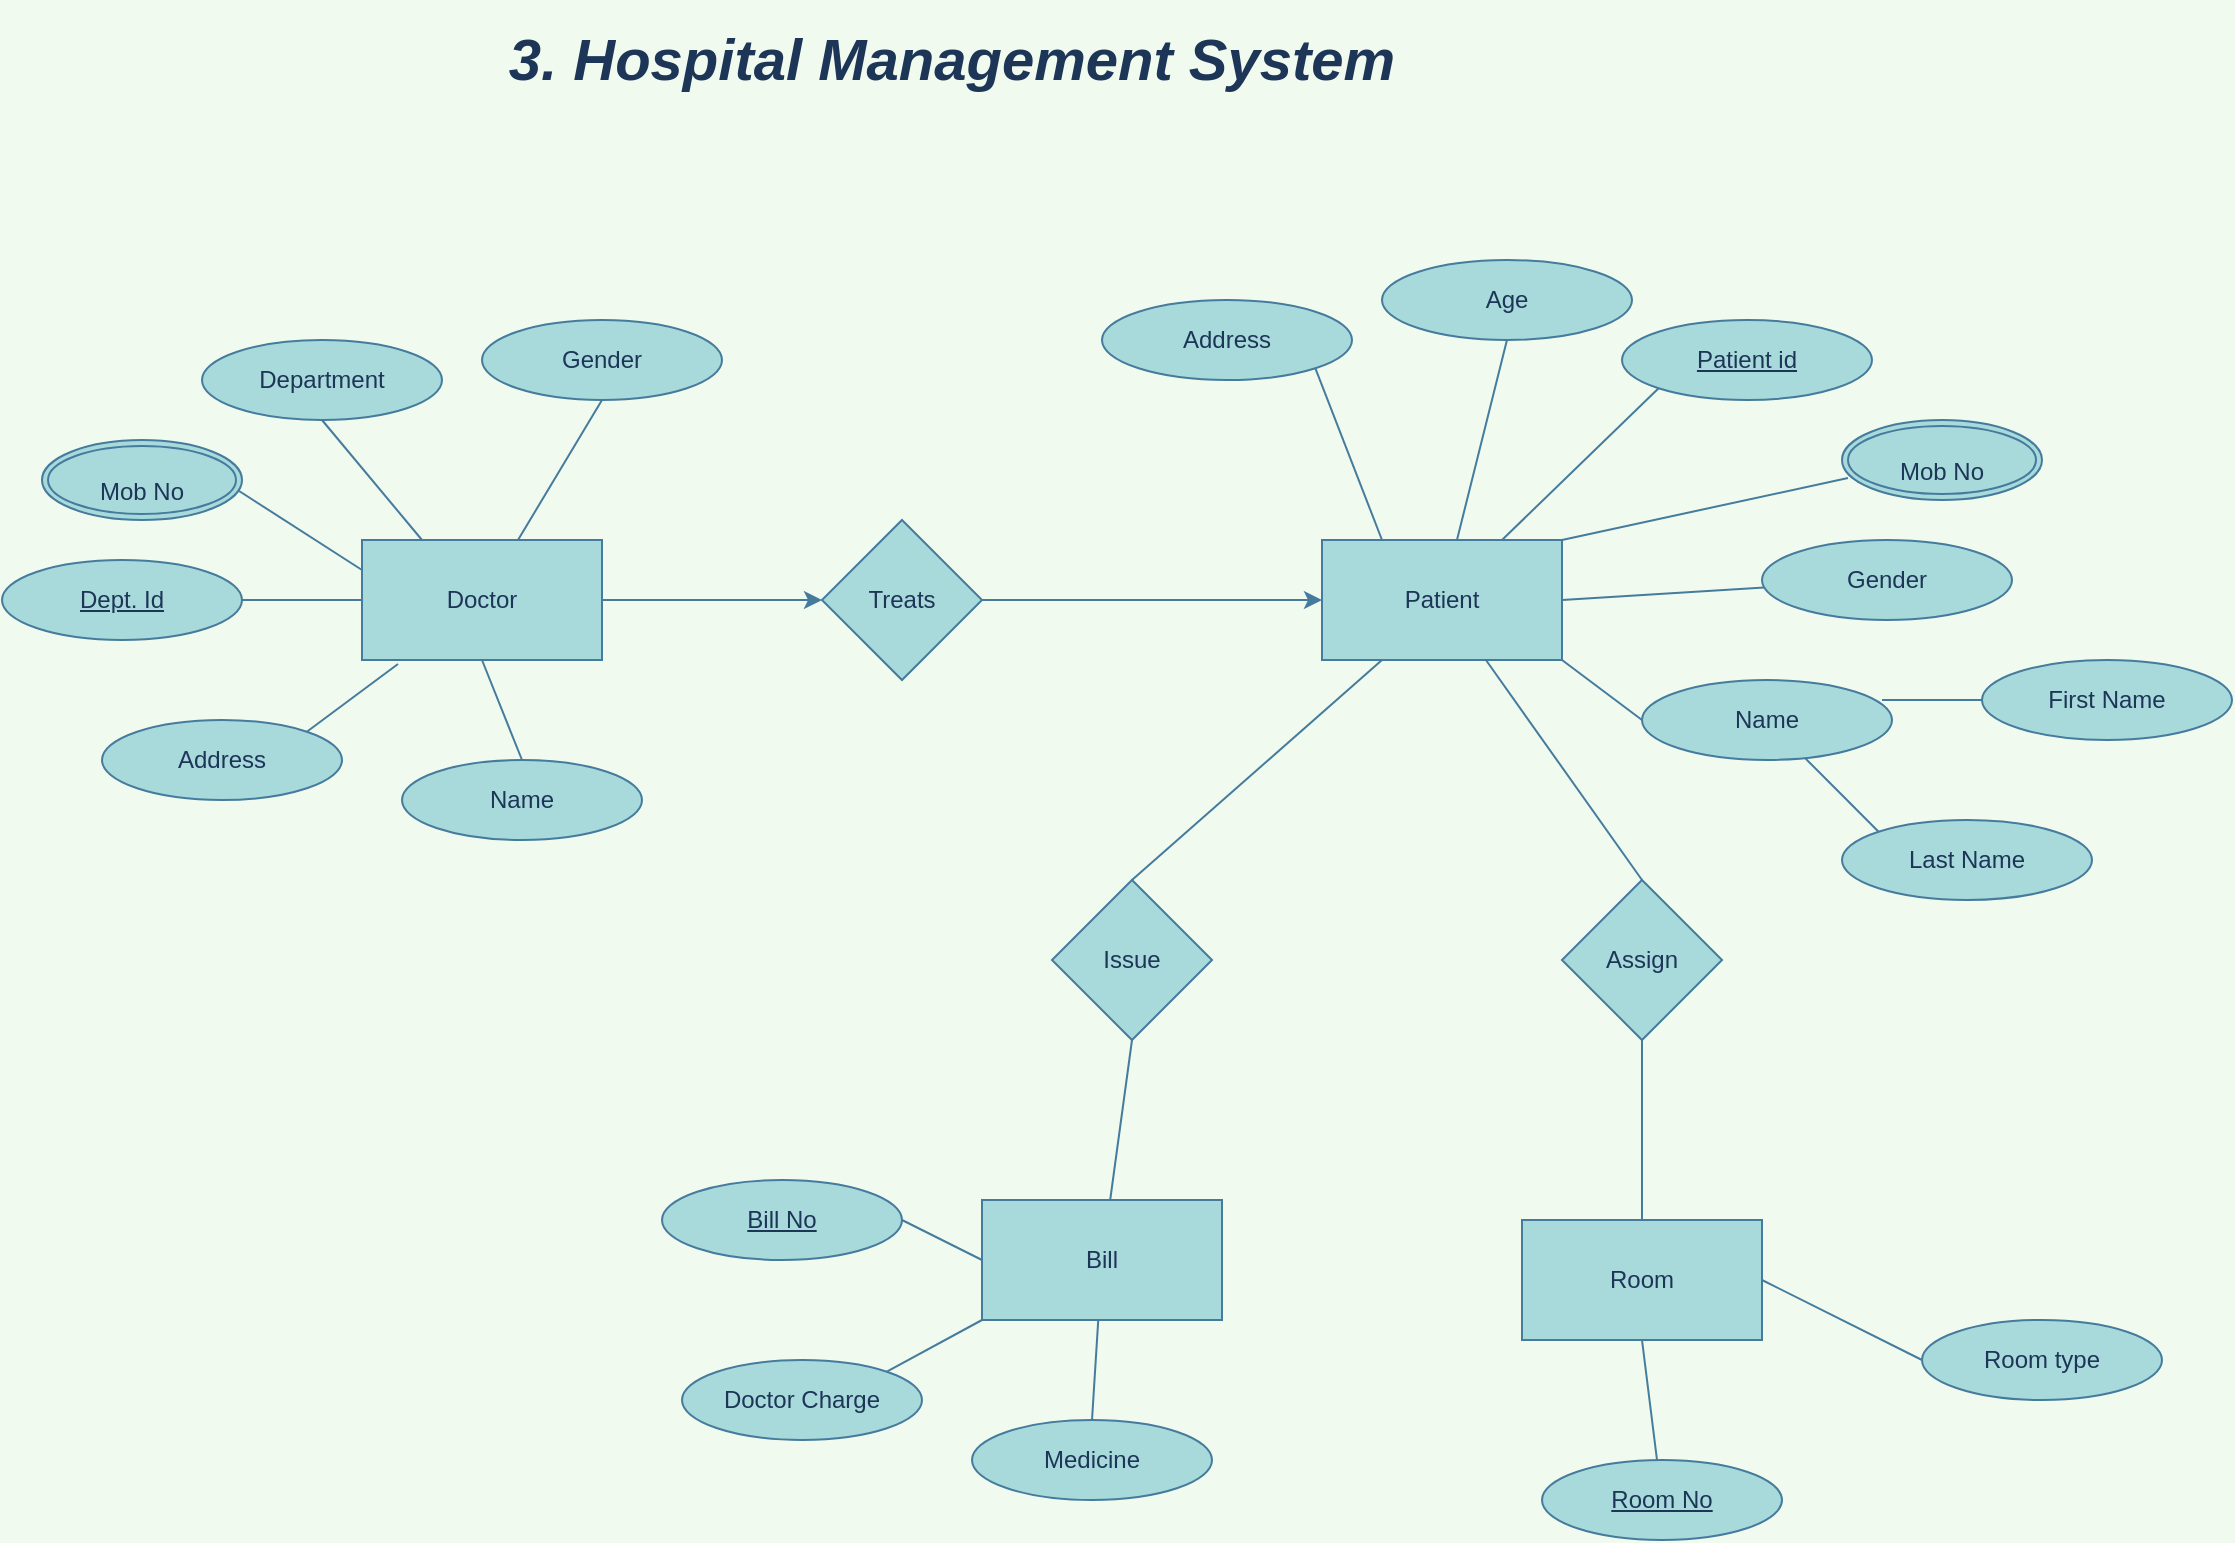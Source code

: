 <mxfile version="13.6.3" type="github">
  <diagram id="R2lEEEUBdFMjLlhIrx00" name="Page-1">
    <mxGraphModel dx="868" dy="450" grid="1" gridSize="10" guides="1" tooltips="1" connect="1" arrows="1" fold="1" page="1" pageScale="1" pageWidth="1169" pageHeight="1654" background="#F1FAEE" math="0" shadow="0" extFonts="Permanent Marker^https://fonts.googleapis.com/css?family=Permanent+Marker">
      <root>
        <mxCell id="0" />
        <mxCell id="1" parent="0" />
        <mxCell id="_eVWGeXYlSwZRmj96UgA-4" style="edgeStyle=orthogonalEdgeStyle;rounded=0;orthogonalLoop=1;jettySize=auto;html=1;exitX=1;exitY=0.5;exitDx=0;exitDy=0;entryX=0;entryY=0.5;entryDx=0;entryDy=0;labelBackgroundColor=#F1FAEE;strokeColor=#457B9D;fontColor=#1D3557;" edge="1" parent="1" source="_eVWGeXYlSwZRmj96UgA-1" target="_eVWGeXYlSwZRmj96UgA-2">
          <mxGeometry relative="1" as="geometry" />
        </mxCell>
        <mxCell id="_eVWGeXYlSwZRmj96UgA-13" style="rounded=0;orthogonalLoop=1;jettySize=auto;html=1;exitX=0.25;exitY=0;exitDx=0;exitDy=0;endArrow=none;endFill=0;entryX=0.5;entryY=1;entryDx=0;entryDy=0;labelBackgroundColor=#F1FAEE;strokeColor=#457B9D;fontColor=#1D3557;" edge="1" parent="1" source="_eVWGeXYlSwZRmj96UgA-1" target="_eVWGeXYlSwZRmj96UgA-6">
          <mxGeometry relative="1" as="geometry">
            <mxPoint x="210" y="270" as="targetPoint" />
          </mxGeometry>
        </mxCell>
        <mxCell id="_eVWGeXYlSwZRmj96UgA-58" style="edgeStyle=none;rounded=1;sketch=0;orthogonalLoop=1;jettySize=auto;html=1;exitX=0;exitY=0.25;exitDx=0;exitDy=0;endArrow=none;endFill=0;strokeColor=#457B9D;fillColor=#A8DADC;fontSize=29;fontColor=#1D3557;" edge="1" parent="1" source="_eVWGeXYlSwZRmj96UgA-1">
          <mxGeometry relative="1" as="geometry">
            <mxPoint x="160" y="290" as="targetPoint" />
          </mxGeometry>
        </mxCell>
        <mxCell id="_eVWGeXYlSwZRmj96UgA-1" value="Doctor" style="rounded=0;whiteSpace=wrap;html=1;fillColor=#A8DADC;strokeColor=#457B9D;fontColor=#1D3557;" vertex="1" parent="1">
          <mxGeometry x="230" y="320" width="120" height="60" as="geometry" />
        </mxCell>
        <mxCell id="_eVWGeXYlSwZRmj96UgA-5" style="edgeStyle=orthogonalEdgeStyle;rounded=0;orthogonalLoop=1;jettySize=auto;html=1;exitX=1;exitY=0.5;exitDx=0;exitDy=0;labelBackgroundColor=#F1FAEE;strokeColor=#457B9D;fontColor=#1D3557;" edge="1" parent="1" source="_eVWGeXYlSwZRmj96UgA-2" target="_eVWGeXYlSwZRmj96UgA-3">
          <mxGeometry relative="1" as="geometry" />
        </mxCell>
        <mxCell id="_eVWGeXYlSwZRmj96UgA-2" value="Treats" style="rhombus;whiteSpace=wrap;html=1;fillColor=#A8DADC;strokeColor=#457B9D;fontColor=#1D3557;" vertex="1" parent="1">
          <mxGeometry x="460" y="310" width="80" height="80" as="geometry" />
        </mxCell>
        <mxCell id="_eVWGeXYlSwZRmj96UgA-56" style="rounded=1;sketch=0;orthogonalLoop=1;jettySize=auto;html=1;exitX=1;exitY=0;exitDx=0;exitDy=0;strokeColor=#457B9D;fillColor=#A8DADC;fontSize=29;fontColor=#1D3557;entryX=0.03;entryY=0.725;entryDx=0;entryDy=0;entryPerimeter=0;endArrow=none;endFill=0;" edge="1" parent="1" source="_eVWGeXYlSwZRmj96UgA-3" target="_eVWGeXYlSwZRmj96UgA-55">
          <mxGeometry relative="1" as="geometry">
            <mxPoint x="880" y="300" as="targetPoint" />
          </mxGeometry>
        </mxCell>
        <mxCell id="_eVWGeXYlSwZRmj96UgA-3" value="Patient" style="rounded=0;whiteSpace=wrap;html=1;fillColor=#A8DADC;strokeColor=#457B9D;fontColor=#1D3557;" vertex="1" parent="1">
          <mxGeometry x="710" y="320" width="120" height="60" as="geometry" />
        </mxCell>
        <mxCell id="_eVWGeXYlSwZRmj96UgA-6" value="Department" style="ellipse;whiteSpace=wrap;html=1;fillColor=#A8DADC;strokeColor=#457B9D;fontColor=#1D3557;" vertex="1" parent="1">
          <mxGeometry x="150" y="220" width="120" height="40" as="geometry" />
        </mxCell>
        <mxCell id="_eVWGeXYlSwZRmj96UgA-15" style="edgeStyle=none;rounded=0;orthogonalLoop=1;jettySize=auto;html=1;exitX=1;exitY=0.5;exitDx=0;exitDy=0;entryX=0;entryY=0.5;entryDx=0;entryDy=0;endArrow=none;endFill=0;labelBackgroundColor=#F1FAEE;strokeColor=#457B9D;fontColor=#1D3557;" edge="1" parent="1" source="_eVWGeXYlSwZRmj96UgA-8" target="_eVWGeXYlSwZRmj96UgA-1">
          <mxGeometry relative="1" as="geometry" />
        </mxCell>
        <mxCell id="_eVWGeXYlSwZRmj96UgA-8" value="&lt;u&gt;Dept. Id&lt;/u&gt;" style="ellipse;whiteSpace=wrap;html=1;fillColor=#A8DADC;strokeColor=#457B9D;fontColor=#1D3557;" vertex="1" parent="1">
          <mxGeometry x="50" y="330" width="120" height="40" as="geometry" />
        </mxCell>
        <mxCell id="_eVWGeXYlSwZRmj96UgA-18" style="edgeStyle=none;rounded=0;orthogonalLoop=1;jettySize=auto;html=1;exitX=0.5;exitY=1;exitDx=0;exitDy=0;endArrow=none;endFill=0;labelBackgroundColor=#F1FAEE;strokeColor=#457B9D;fontColor=#1D3557;" edge="1" parent="1" source="_eVWGeXYlSwZRmj96UgA-9" target="_eVWGeXYlSwZRmj96UgA-1">
          <mxGeometry relative="1" as="geometry" />
        </mxCell>
        <mxCell id="_eVWGeXYlSwZRmj96UgA-9" value="Gender" style="ellipse;whiteSpace=wrap;html=1;fillColor=#A8DADC;strokeColor=#457B9D;fontColor=#1D3557;" vertex="1" parent="1">
          <mxGeometry x="290" y="210" width="120" height="40" as="geometry" />
        </mxCell>
        <mxCell id="_eVWGeXYlSwZRmj96UgA-16" style="edgeStyle=none;rounded=0;orthogonalLoop=1;jettySize=auto;html=1;exitX=1;exitY=0;exitDx=0;exitDy=0;entryX=0.15;entryY=1.033;entryDx=0;entryDy=0;entryPerimeter=0;endArrow=none;endFill=0;labelBackgroundColor=#F1FAEE;strokeColor=#457B9D;fontColor=#1D3557;" edge="1" parent="1" source="_eVWGeXYlSwZRmj96UgA-10" target="_eVWGeXYlSwZRmj96UgA-1">
          <mxGeometry relative="1" as="geometry" />
        </mxCell>
        <mxCell id="_eVWGeXYlSwZRmj96UgA-10" value="Address" style="ellipse;whiteSpace=wrap;html=1;fillColor=#A8DADC;strokeColor=#457B9D;fontColor=#1D3557;" vertex="1" parent="1">
          <mxGeometry x="100" y="410" width="120" height="40" as="geometry" />
        </mxCell>
        <mxCell id="_eVWGeXYlSwZRmj96UgA-17" style="edgeStyle=none;rounded=0;orthogonalLoop=1;jettySize=auto;html=1;exitX=0.5;exitY=0;exitDx=0;exitDy=0;entryX=0.5;entryY=1;entryDx=0;entryDy=0;endArrow=none;endFill=0;labelBackgroundColor=#F1FAEE;strokeColor=#457B9D;fontColor=#1D3557;" edge="1" parent="1" source="_eVWGeXYlSwZRmj96UgA-11" target="_eVWGeXYlSwZRmj96UgA-1">
          <mxGeometry relative="1" as="geometry" />
        </mxCell>
        <mxCell id="_eVWGeXYlSwZRmj96UgA-11" value="Name" style="ellipse;whiteSpace=wrap;html=1;fillColor=#A8DADC;strokeColor=#457B9D;fontColor=#1D3557;" vertex="1" parent="1">
          <mxGeometry x="250" y="430" width="120" height="40" as="geometry" />
        </mxCell>
        <mxCell id="_eVWGeXYlSwZRmj96UgA-25" style="edgeStyle=none;rounded=0;orthogonalLoop=1;jettySize=auto;html=1;exitX=1;exitY=1;exitDx=0;exitDy=0;entryX=0.25;entryY=0;entryDx=0;entryDy=0;endArrow=none;endFill=0;labelBackgroundColor=#F1FAEE;strokeColor=#457B9D;fontColor=#1D3557;" edge="1" parent="1" source="_eVWGeXYlSwZRmj96UgA-19" target="_eVWGeXYlSwZRmj96UgA-3">
          <mxGeometry relative="1" as="geometry" />
        </mxCell>
        <mxCell id="_eVWGeXYlSwZRmj96UgA-19" value="Address" style="ellipse;whiteSpace=wrap;html=1;fillColor=#A8DADC;strokeColor=#457B9D;fontColor=#1D3557;" vertex="1" parent="1">
          <mxGeometry x="600" y="200" width="125" height="40" as="geometry" />
        </mxCell>
        <mxCell id="_eVWGeXYlSwZRmj96UgA-26" style="edgeStyle=none;rounded=0;orthogonalLoop=1;jettySize=auto;html=1;exitX=0.5;exitY=1;exitDx=0;exitDy=0;endArrow=none;endFill=0;labelBackgroundColor=#F1FAEE;strokeColor=#457B9D;fontColor=#1D3557;" edge="1" parent="1" source="_eVWGeXYlSwZRmj96UgA-20" target="_eVWGeXYlSwZRmj96UgA-3">
          <mxGeometry relative="1" as="geometry" />
        </mxCell>
        <mxCell id="_eVWGeXYlSwZRmj96UgA-20" value="Age" style="ellipse;whiteSpace=wrap;html=1;fillColor=#A8DADC;strokeColor=#457B9D;fontColor=#1D3557;" vertex="1" parent="1">
          <mxGeometry x="740" y="180" width="125" height="40" as="geometry" />
        </mxCell>
        <mxCell id="_eVWGeXYlSwZRmj96UgA-27" style="edgeStyle=none;rounded=0;orthogonalLoop=1;jettySize=auto;html=1;exitX=0;exitY=1;exitDx=0;exitDy=0;entryX=0.75;entryY=0;entryDx=0;entryDy=0;endArrow=none;endFill=0;labelBackgroundColor=#F1FAEE;strokeColor=#457B9D;fontColor=#1D3557;" edge="1" parent="1" source="_eVWGeXYlSwZRmj96UgA-21" target="_eVWGeXYlSwZRmj96UgA-3">
          <mxGeometry relative="1" as="geometry" />
        </mxCell>
        <mxCell id="_eVWGeXYlSwZRmj96UgA-21" value="&lt;u&gt;Patient id&lt;/u&gt;" style="ellipse;whiteSpace=wrap;html=1;fillColor=#A8DADC;strokeColor=#457B9D;fontColor=#1D3557;" vertex="1" parent="1">
          <mxGeometry x="860" y="210" width="125" height="40" as="geometry" />
        </mxCell>
        <mxCell id="_eVWGeXYlSwZRmj96UgA-29" style="edgeStyle=none;rounded=0;orthogonalLoop=1;jettySize=auto;html=1;entryX=1;entryY=0.5;entryDx=0;entryDy=0;endArrow=none;endFill=0;labelBackgroundColor=#F1FAEE;strokeColor=#457B9D;fontColor=#1D3557;" edge="1" parent="1" source="_eVWGeXYlSwZRmj96UgA-23" target="_eVWGeXYlSwZRmj96UgA-3">
          <mxGeometry relative="1" as="geometry" />
        </mxCell>
        <mxCell id="_eVWGeXYlSwZRmj96UgA-23" value="Gender" style="ellipse;whiteSpace=wrap;html=1;fillColor=#A8DADC;strokeColor=#457B9D;fontColor=#1D3557;" vertex="1" parent="1">
          <mxGeometry x="930" y="320" width="125" height="40" as="geometry" />
        </mxCell>
        <mxCell id="_eVWGeXYlSwZRmj96UgA-30" style="edgeStyle=none;rounded=0;orthogonalLoop=1;jettySize=auto;html=1;exitX=0;exitY=0.5;exitDx=0;exitDy=0;entryX=1;entryY=1;entryDx=0;entryDy=0;endArrow=none;endFill=0;labelBackgroundColor=#F1FAEE;strokeColor=#457B9D;fontColor=#1D3557;" edge="1" parent="1" source="_eVWGeXYlSwZRmj96UgA-24" target="_eVWGeXYlSwZRmj96UgA-3">
          <mxGeometry relative="1" as="geometry" />
        </mxCell>
        <mxCell id="_eVWGeXYlSwZRmj96UgA-24" value="Name" style="ellipse;whiteSpace=wrap;html=1;fillColor=#A8DADC;strokeColor=#457B9D;fontColor=#1D3557;" vertex="1" parent="1">
          <mxGeometry x="870" y="390" width="125" height="40" as="geometry" />
        </mxCell>
        <mxCell id="_eVWGeXYlSwZRmj96UgA-33" style="edgeStyle=none;rounded=0;orthogonalLoop=1;jettySize=auto;html=1;exitX=0.5;exitY=0;exitDx=0;exitDy=0;entryX=0.25;entryY=1;entryDx=0;entryDy=0;endArrow=none;endFill=0;labelBackgroundColor=#F1FAEE;strokeColor=#457B9D;fontColor=#1D3557;" edge="1" parent="1" source="_eVWGeXYlSwZRmj96UgA-31" target="_eVWGeXYlSwZRmj96UgA-3">
          <mxGeometry relative="1" as="geometry" />
        </mxCell>
        <mxCell id="_eVWGeXYlSwZRmj96UgA-36" style="edgeStyle=none;rounded=0;orthogonalLoop=1;jettySize=auto;html=1;endArrow=none;endFill=0;exitX=0.5;exitY=1;exitDx=0;exitDy=0;labelBackgroundColor=#F1FAEE;strokeColor=#457B9D;fontColor=#1D3557;" edge="1" parent="1" source="_eVWGeXYlSwZRmj96UgA-31" target="_eVWGeXYlSwZRmj96UgA-35">
          <mxGeometry relative="1" as="geometry" />
        </mxCell>
        <mxCell id="_eVWGeXYlSwZRmj96UgA-31" value="Issue" style="rhombus;whiteSpace=wrap;html=1;fillColor=#A8DADC;strokeColor=#457B9D;fontColor=#1D3557;" vertex="1" parent="1">
          <mxGeometry x="575" y="490" width="80" height="80" as="geometry" />
        </mxCell>
        <mxCell id="_eVWGeXYlSwZRmj96UgA-34" style="edgeStyle=none;rounded=0;orthogonalLoop=1;jettySize=auto;html=1;exitX=0.5;exitY=0;exitDx=0;exitDy=0;entryX=0.683;entryY=1;entryDx=0;entryDy=0;entryPerimeter=0;endArrow=none;endFill=0;labelBackgroundColor=#F1FAEE;strokeColor=#457B9D;fontColor=#1D3557;" edge="1" parent="1" source="_eVWGeXYlSwZRmj96UgA-32" target="_eVWGeXYlSwZRmj96UgA-3">
          <mxGeometry relative="1" as="geometry" />
        </mxCell>
        <mxCell id="_eVWGeXYlSwZRmj96UgA-38" style="edgeStyle=none;rounded=0;orthogonalLoop=1;jettySize=auto;html=1;exitX=0.5;exitY=1;exitDx=0;exitDy=0;endArrow=none;endFill=0;labelBackgroundColor=#F1FAEE;strokeColor=#457B9D;fontColor=#1D3557;" edge="1" parent="1" source="_eVWGeXYlSwZRmj96UgA-32" target="_eVWGeXYlSwZRmj96UgA-37">
          <mxGeometry relative="1" as="geometry" />
        </mxCell>
        <mxCell id="_eVWGeXYlSwZRmj96UgA-32" value="Assign" style="rhombus;whiteSpace=wrap;html=1;fillColor=#A8DADC;strokeColor=#457B9D;fontColor=#1D3557;" vertex="1" parent="1">
          <mxGeometry x="830" y="490" width="80" height="80" as="geometry" />
        </mxCell>
        <mxCell id="_eVWGeXYlSwZRmj96UgA-35" value="Bill" style="rounded=0;whiteSpace=wrap;html=1;fillColor=#A8DADC;strokeColor=#457B9D;fontColor=#1D3557;" vertex="1" parent="1">
          <mxGeometry x="540" y="650" width="120" height="60" as="geometry" />
        </mxCell>
        <mxCell id="_eVWGeXYlSwZRmj96UgA-48" style="edgeStyle=none;rounded=0;orthogonalLoop=1;jettySize=auto;html=1;exitX=0.5;exitY=1;exitDx=0;exitDy=0;endArrow=none;endFill=0;labelBackgroundColor=#F1FAEE;strokeColor=#457B9D;fontColor=#1D3557;" edge="1" parent="1" source="_eVWGeXYlSwZRmj96UgA-37" target="_eVWGeXYlSwZRmj96UgA-46">
          <mxGeometry relative="1" as="geometry" />
        </mxCell>
        <mxCell id="_eVWGeXYlSwZRmj96UgA-49" style="edgeStyle=none;rounded=0;orthogonalLoop=1;jettySize=auto;html=1;exitX=1;exitY=0.5;exitDx=0;exitDy=0;entryX=0;entryY=0.5;entryDx=0;entryDy=0;endArrow=none;endFill=0;labelBackgroundColor=#F1FAEE;strokeColor=#457B9D;fontColor=#1D3557;" edge="1" parent="1" source="_eVWGeXYlSwZRmj96UgA-37" target="_eVWGeXYlSwZRmj96UgA-45">
          <mxGeometry relative="1" as="geometry" />
        </mxCell>
        <mxCell id="_eVWGeXYlSwZRmj96UgA-37" value="Room" style="rounded=0;whiteSpace=wrap;html=1;fillColor=#A8DADC;strokeColor=#457B9D;fontColor=#1D3557;" vertex="1" parent="1">
          <mxGeometry x="810" y="660" width="120" height="60" as="geometry" />
        </mxCell>
        <mxCell id="_eVWGeXYlSwZRmj96UgA-42" style="edgeStyle=none;rounded=0;orthogonalLoop=1;jettySize=auto;html=1;exitX=1;exitY=0.5;exitDx=0;exitDy=0;entryX=0;entryY=0.5;entryDx=0;entryDy=0;endArrow=none;endFill=0;labelBackgroundColor=#F1FAEE;strokeColor=#457B9D;fontColor=#1D3557;" edge="1" parent="1" source="_eVWGeXYlSwZRmj96UgA-39" target="_eVWGeXYlSwZRmj96UgA-35">
          <mxGeometry relative="1" as="geometry" />
        </mxCell>
        <mxCell id="_eVWGeXYlSwZRmj96UgA-39" value="&lt;u&gt;Bill No&lt;/u&gt;" style="ellipse;whiteSpace=wrap;html=1;fillColor=#A8DADC;strokeColor=#457B9D;fontColor=#1D3557;" vertex="1" parent="1">
          <mxGeometry x="380" y="640" width="120" height="40" as="geometry" />
        </mxCell>
        <mxCell id="_eVWGeXYlSwZRmj96UgA-43" style="edgeStyle=none;rounded=0;orthogonalLoop=1;jettySize=auto;html=1;exitX=1;exitY=0;exitDx=0;exitDy=0;entryX=0;entryY=1;entryDx=0;entryDy=0;endArrow=none;endFill=0;labelBackgroundColor=#F1FAEE;strokeColor=#457B9D;fontColor=#1D3557;" edge="1" parent="1" source="_eVWGeXYlSwZRmj96UgA-40" target="_eVWGeXYlSwZRmj96UgA-35">
          <mxGeometry relative="1" as="geometry" />
        </mxCell>
        <mxCell id="_eVWGeXYlSwZRmj96UgA-40" value="Doctor Charge" style="ellipse;whiteSpace=wrap;html=1;fillColor=#A8DADC;strokeColor=#457B9D;fontColor=#1D3557;" vertex="1" parent="1">
          <mxGeometry x="390" y="730" width="120" height="40" as="geometry" />
        </mxCell>
        <mxCell id="_eVWGeXYlSwZRmj96UgA-44" style="edgeStyle=none;rounded=0;orthogonalLoop=1;jettySize=auto;html=1;exitX=0.5;exitY=0;exitDx=0;exitDy=0;endArrow=none;endFill=0;labelBackgroundColor=#F1FAEE;strokeColor=#457B9D;fontColor=#1D3557;" edge="1" parent="1" source="_eVWGeXYlSwZRmj96UgA-41" target="_eVWGeXYlSwZRmj96UgA-35">
          <mxGeometry relative="1" as="geometry" />
        </mxCell>
        <mxCell id="_eVWGeXYlSwZRmj96UgA-41" value="Medicine" style="ellipse;whiteSpace=wrap;html=1;fillColor=#A8DADC;strokeColor=#457B9D;fontColor=#1D3557;" vertex="1" parent="1">
          <mxGeometry x="535" y="760" width="120" height="40" as="geometry" />
        </mxCell>
        <mxCell id="_eVWGeXYlSwZRmj96UgA-45" value="Room type" style="ellipse;whiteSpace=wrap;html=1;fillColor=#A8DADC;strokeColor=#457B9D;fontColor=#1D3557;" vertex="1" parent="1">
          <mxGeometry x="1010" y="710" width="120" height="40" as="geometry" />
        </mxCell>
        <mxCell id="_eVWGeXYlSwZRmj96UgA-46" value="&lt;u&gt;Room No&lt;/u&gt;" style="ellipse;whiteSpace=wrap;html=1;fillColor=#A8DADC;strokeColor=#457B9D;fontColor=#1D3557;" vertex="1" parent="1">
          <mxGeometry x="820" y="780" width="120" height="40" as="geometry" />
        </mxCell>
        <mxCell id="_eVWGeXYlSwZRmj96UgA-52" style="edgeStyle=none;rounded=0;orthogonalLoop=1;jettySize=auto;html=1;entryX=0.96;entryY=0.25;entryDx=0;entryDy=0;entryPerimeter=0;endArrow=none;endFill=0;labelBackgroundColor=#F1FAEE;strokeColor=#457B9D;fontColor=#1D3557;" edge="1" parent="1" source="_eVWGeXYlSwZRmj96UgA-50" target="_eVWGeXYlSwZRmj96UgA-24">
          <mxGeometry relative="1" as="geometry" />
        </mxCell>
        <mxCell id="_eVWGeXYlSwZRmj96UgA-50" value="First Name" style="ellipse;whiteSpace=wrap;html=1;fillColor=#A8DADC;strokeColor=#457B9D;fontColor=#1D3557;" vertex="1" parent="1">
          <mxGeometry x="1040" y="380" width="125" height="40" as="geometry" />
        </mxCell>
        <mxCell id="_eVWGeXYlSwZRmj96UgA-53" style="edgeStyle=none;rounded=0;orthogonalLoop=1;jettySize=auto;html=1;exitX=0;exitY=0;exitDx=0;exitDy=0;endArrow=none;endFill=0;labelBackgroundColor=#F1FAEE;strokeColor=#457B9D;fontColor=#1D3557;" edge="1" parent="1" source="_eVWGeXYlSwZRmj96UgA-51" target="_eVWGeXYlSwZRmj96UgA-24">
          <mxGeometry relative="1" as="geometry" />
        </mxCell>
        <mxCell id="_eVWGeXYlSwZRmj96UgA-51" value="Last Name" style="ellipse;whiteSpace=wrap;html=1;fillColor=#A8DADC;strokeColor=#457B9D;fontColor=#1D3557;" vertex="1" parent="1">
          <mxGeometry x="970" y="460" width="125" height="40" as="geometry" />
        </mxCell>
        <mxCell id="_eVWGeXYlSwZRmj96UgA-54" value="&lt;b&gt;&lt;i&gt;3. Hospital Management System&lt;/i&gt;&lt;/b&gt;" style="text;html=1;strokeColor=none;fillColor=none;align=center;verticalAlign=middle;whiteSpace=wrap;rounded=0;sketch=0;fontColor=#1D3557;fontSize=29;" vertex="1" parent="1">
          <mxGeometry x="280" y="50" width="490" height="60" as="geometry" />
        </mxCell>
        <mxCell id="_eVWGeXYlSwZRmj96UgA-55" value="&lt;font style=&quot;font-size: 12px&quot;&gt;Mob No&lt;/font&gt;" style="ellipse;shape=doubleEllipse;margin=3;whiteSpace=wrap;html=1;align=center;rounded=0;sketch=0;strokeColor=#457B9D;fillColor=#A8DADC;fontSize=29;fontColor=#1D3557;" vertex="1" parent="1">
          <mxGeometry x="970" y="260" width="100" height="40" as="geometry" />
        </mxCell>
        <mxCell id="_eVWGeXYlSwZRmj96UgA-57" value="&lt;font style=&quot;font-size: 12px&quot;&gt;Mob No&lt;/font&gt;" style="ellipse;shape=doubleEllipse;margin=3;whiteSpace=wrap;html=1;align=center;rounded=0;sketch=0;strokeColor=#457B9D;fillColor=#A8DADC;fontSize=29;fontColor=#1D3557;" vertex="1" parent="1">
          <mxGeometry x="70" y="270" width="100" height="40" as="geometry" />
        </mxCell>
      </root>
    </mxGraphModel>
  </diagram>
</mxfile>
